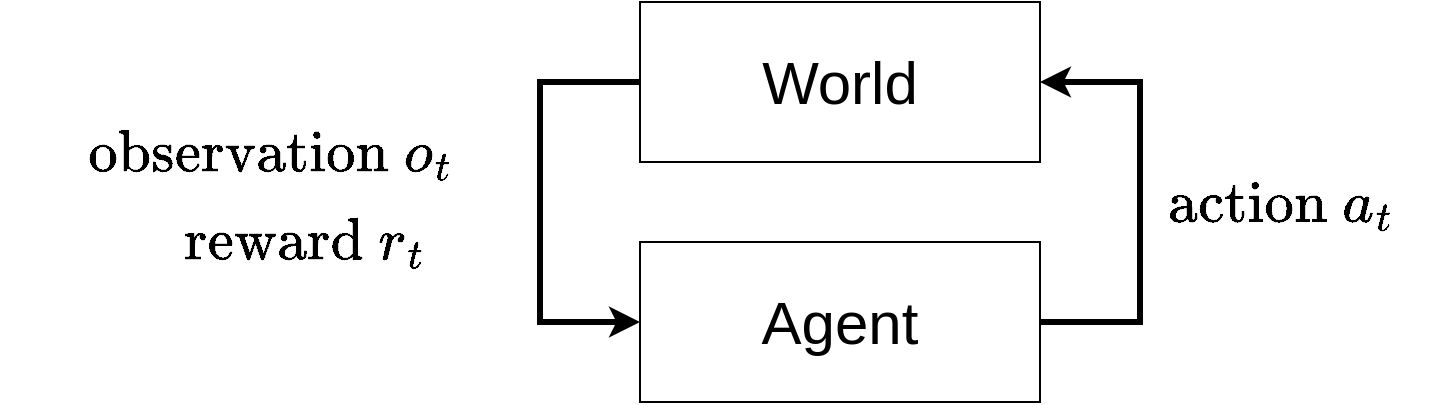 <mxfile version="24.7.14">
  <diagram name="Page-1" id="i7ahLX3rDdSSNSi5fB6n">
    <mxGraphModel dx="1434" dy="858" grid="1" gridSize="10" guides="1" tooltips="1" connect="1" arrows="1" fold="1" page="1" pageScale="1" pageWidth="1100" pageHeight="850" math="1" shadow="0">
      <root>
        <mxCell id="0" />
        <mxCell id="1" parent="0" />
        <mxCell id="c6xofA1sn_3DLMmSxvKZ-4" style="edgeStyle=orthogonalEdgeStyle;rounded=0;orthogonalLoop=1;jettySize=auto;html=1;exitX=0;exitY=0.5;exitDx=0;exitDy=0;entryX=0;entryY=0.5;entryDx=0;entryDy=0;strokeWidth=3;" edge="1" parent="1" source="c6xofA1sn_3DLMmSxvKZ-1" target="c6xofA1sn_3DLMmSxvKZ-2">
          <mxGeometry relative="1" as="geometry">
            <Array as="points">
              <mxPoint x="390" y="240" />
              <mxPoint x="390" y="360" />
            </Array>
          </mxGeometry>
        </mxCell>
        <mxCell id="c6xofA1sn_3DLMmSxvKZ-1" value="World" style="rounded=0;whiteSpace=wrap;html=1;fontSize=30;" vertex="1" parent="1">
          <mxGeometry x="440" y="200" width="200" height="80" as="geometry" />
        </mxCell>
        <mxCell id="c6xofA1sn_3DLMmSxvKZ-3" style="edgeStyle=orthogonalEdgeStyle;rounded=0;orthogonalLoop=1;jettySize=auto;html=1;exitX=1;exitY=0.5;exitDx=0;exitDy=0;entryX=1;entryY=0.5;entryDx=0;entryDy=0;strokeWidth=3;" edge="1" parent="1" source="c6xofA1sn_3DLMmSxvKZ-2" target="c6xofA1sn_3DLMmSxvKZ-1">
          <mxGeometry relative="1" as="geometry">
            <Array as="points">
              <mxPoint x="690" y="360" />
              <mxPoint x="690" y="240" />
            </Array>
          </mxGeometry>
        </mxCell>
        <mxCell id="c6xofA1sn_3DLMmSxvKZ-2" value="Agent" style="rounded=0;whiteSpace=wrap;html=1;fontSize=30;" vertex="1" parent="1">
          <mxGeometry x="440" y="320" width="200" height="80" as="geometry" />
        </mxCell>
        <mxCell id="c6xofA1sn_3DLMmSxvKZ-5" value="$$\text{observation }&amp;nbsp; o_t$$" style="text;html=1;align=center;verticalAlign=middle;whiteSpace=wrap;rounded=0;fontSize=25;" vertex="1" parent="1">
          <mxGeometry x="120" y="260" width="270" height="30" as="geometry" />
        </mxCell>
        <mxCell id="c6xofA1sn_3DLMmSxvKZ-6" value="$$\text{reward } r_t$$" style="text;html=1;align=center;verticalAlign=middle;whiteSpace=wrap;rounded=0;fontSize=25;" vertex="1" parent="1">
          <mxGeometry x="217" y="304" width="110" height="30" as="geometry" />
        </mxCell>
        <mxCell id="c6xofA1sn_3DLMmSxvKZ-7" value="$$\text{action } a_t$$" style="text;html=1;align=center;verticalAlign=middle;whiteSpace=wrap;rounded=0;fontSize=25;" vertex="1" parent="1">
          <mxGeometry x="706" y="285" width="110" height="30" as="geometry" />
        </mxCell>
      </root>
    </mxGraphModel>
  </diagram>
</mxfile>
